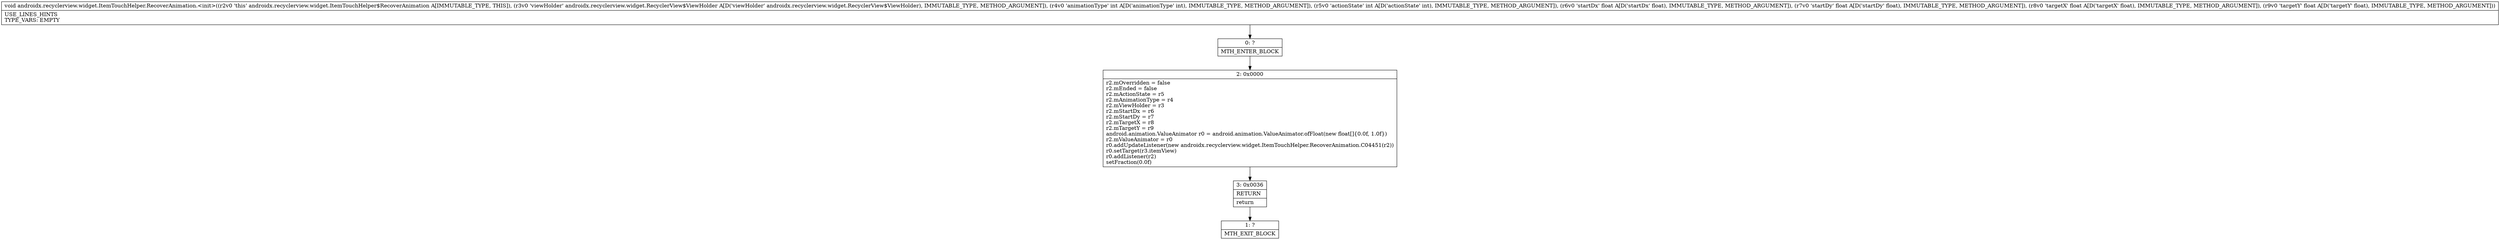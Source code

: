 digraph "CFG forandroidx.recyclerview.widget.ItemTouchHelper.RecoverAnimation.\<init\>(Landroidx\/recyclerview\/widget\/RecyclerView$ViewHolder;IIFFFF)V" {
Node_0 [shape=record,label="{0\:\ ?|MTH_ENTER_BLOCK\l}"];
Node_2 [shape=record,label="{2\:\ 0x0000|r2.mOverridden = false\lr2.mEnded = false\lr2.mActionState = r5\lr2.mAnimationType = r4\lr2.mViewHolder = r3\lr2.mStartDx = r6\lr2.mStartDy = r7\lr2.mTargetX = r8\lr2.mTargetY = r9\landroid.animation.ValueAnimator r0 = android.animation.ValueAnimator.ofFloat(new float[]\{0.0f, 1.0f\})\lr2.mValueAnimator = r0\lr0.addUpdateListener(new androidx.recyclerview.widget.ItemTouchHelper.RecoverAnimation.C04451(r2))\lr0.setTarget(r3.itemView)\lr0.addListener(r2)\lsetFraction(0.0f)\l}"];
Node_3 [shape=record,label="{3\:\ 0x0036|RETURN\l|return\l}"];
Node_1 [shape=record,label="{1\:\ ?|MTH_EXIT_BLOCK\l}"];
MethodNode[shape=record,label="{void androidx.recyclerview.widget.ItemTouchHelper.RecoverAnimation.\<init\>((r2v0 'this' androidx.recyclerview.widget.ItemTouchHelper$RecoverAnimation A[IMMUTABLE_TYPE, THIS]), (r3v0 'viewHolder' androidx.recyclerview.widget.RecyclerView$ViewHolder A[D('viewHolder' androidx.recyclerview.widget.RecyclerView$ViewHolder), IMMUTABLE_TYPE, METHOD_ARGUMENT]), (r4v0 'animationType' int A[D('animationType' int), IMMUTABLE_TYPE, METHOD_ARGUMENT]), (r5v0 'actionState' int A[D('actionState' int), IMMUTABLE_TYPE, METHOD_ARGUMENT]), (r6v0 'startDx' float A[D('startDx' float), IMMUTABLE_TYPE, METHOD_ARGUMENT]), (r7v0 'startDy' float A[D('startDy' float), IMMUTABLE_TYPE, METHOD_ARGUMENT]), (r8v0 'targetX' float A[D('targetX' float), IMMUTABLE_TYPE, METHOD_ARGUMENT]), (r9v0 'targetY' float A[D('targetY' float), IMMUTABLE_TYPE, METHOD_ARGUMENT]))  | USE_LINES_HINTS\lTYPE_VARS: EMPTY\l}"];
MethodNode -> Node_0;Node_0 -> Node_2;
Node_2 -> Node_3;
Node_3 -> Node_1;
}

